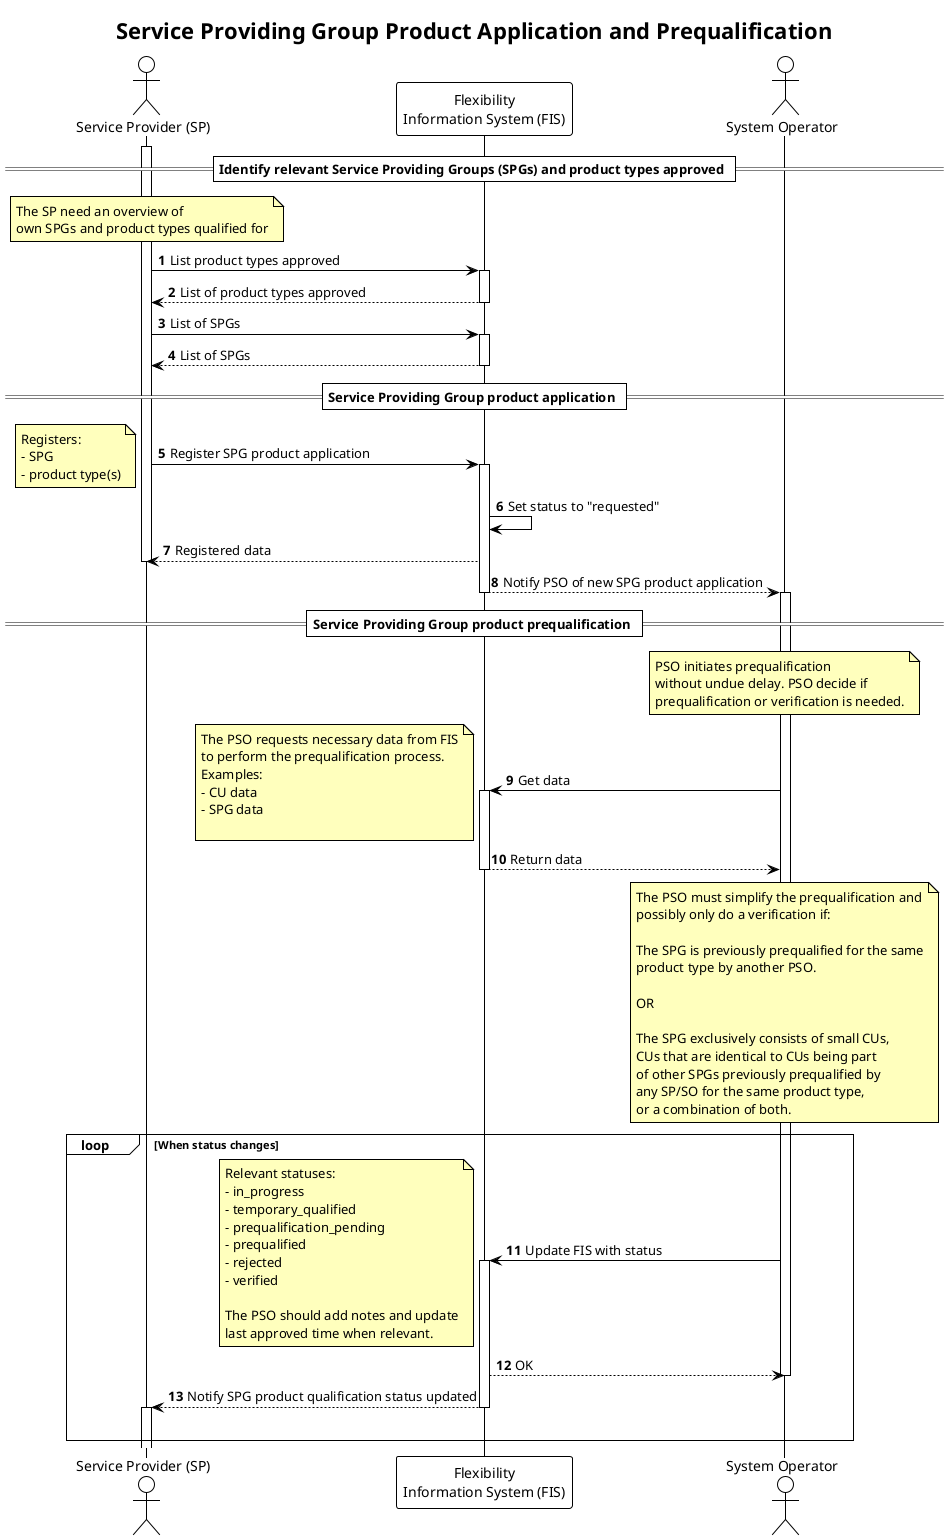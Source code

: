 @startuml service_providing_group_product_application

!theme plain

title Service Providing Group Product Application and Prequalification

autonumber
skinparam note {
    BackgroundColor #FFFFBD
}

actor "Service Provider (SP)" as SP
participant "Flexibility\nInformation System (FIS)" as FIS
actor "System Operator" as SO

== Identify relevant Service Providing Groups (SPGs) and product types approved ==
Activate SP

note over SP
    The SP need an overview of
    own SPGs and product types qualified for
end note

SP -> FIS: List product types approved
activate FIS
FIS --> SP: List of product types approved
deactivate FIS

SP -> FIS: List of SPGs
activate FIS
FIS --> SP: List of SPGs
deactivate FIS

== Service Providing Group product application ==

SP -> FIS: Register SPG product application

note left
    Registers:
    - SPG
    - product type(s)
end note

Activate FIS
FIS -> FIS: Set status to "requested"
FIS --> SP: Registered data
deactivate SP
FIS --> SO: Notify PSO of new SPG product application
deactivate FIS
activate SO

== Service Providing Group product prequalification ==

note over SO
    PSO initiates prequalification
    without undue delay. PSO decide if
    prequalification or verification is needed.
    end note

SO -> FIS: Get data
activate FIS

note left
    The PSO requests necessary data from FIS
    to perform the prequalification process.
    Examples:
    - CU data
    - SPG data

end note

FIS --> SO: Return data
deactivate FIS


note over SO
    The PSO must simplify the prequalification and
    possibly only do a verification if:

    The SPG is previously prequalified for the same
    product type by another PSO.

    OR

    The SPG exclusively consists of small CUs,
    CUs that are identical to CUs being part
    of other SPGs previously prequalified by
    any SP/SO for the same product type,
    or a combination of both.
end note

loop When status changes
    SO -> FIS: Update FIS with status
    note left
        Relevant statuses:
        - in_progress
        - temporary_qualified
        - prequalification_pending
        - prequalified
        - rejected
        - verified

        The PSO should add notes and update
        last approved time when relevant.
    end note

    activate FIS
    FIS --> SO: OK
    deactivate SO
    FIS --> SP: Notify SPG product qualification status updated
    deactivate FIS
    activate SP
    |||
end
@enduml
